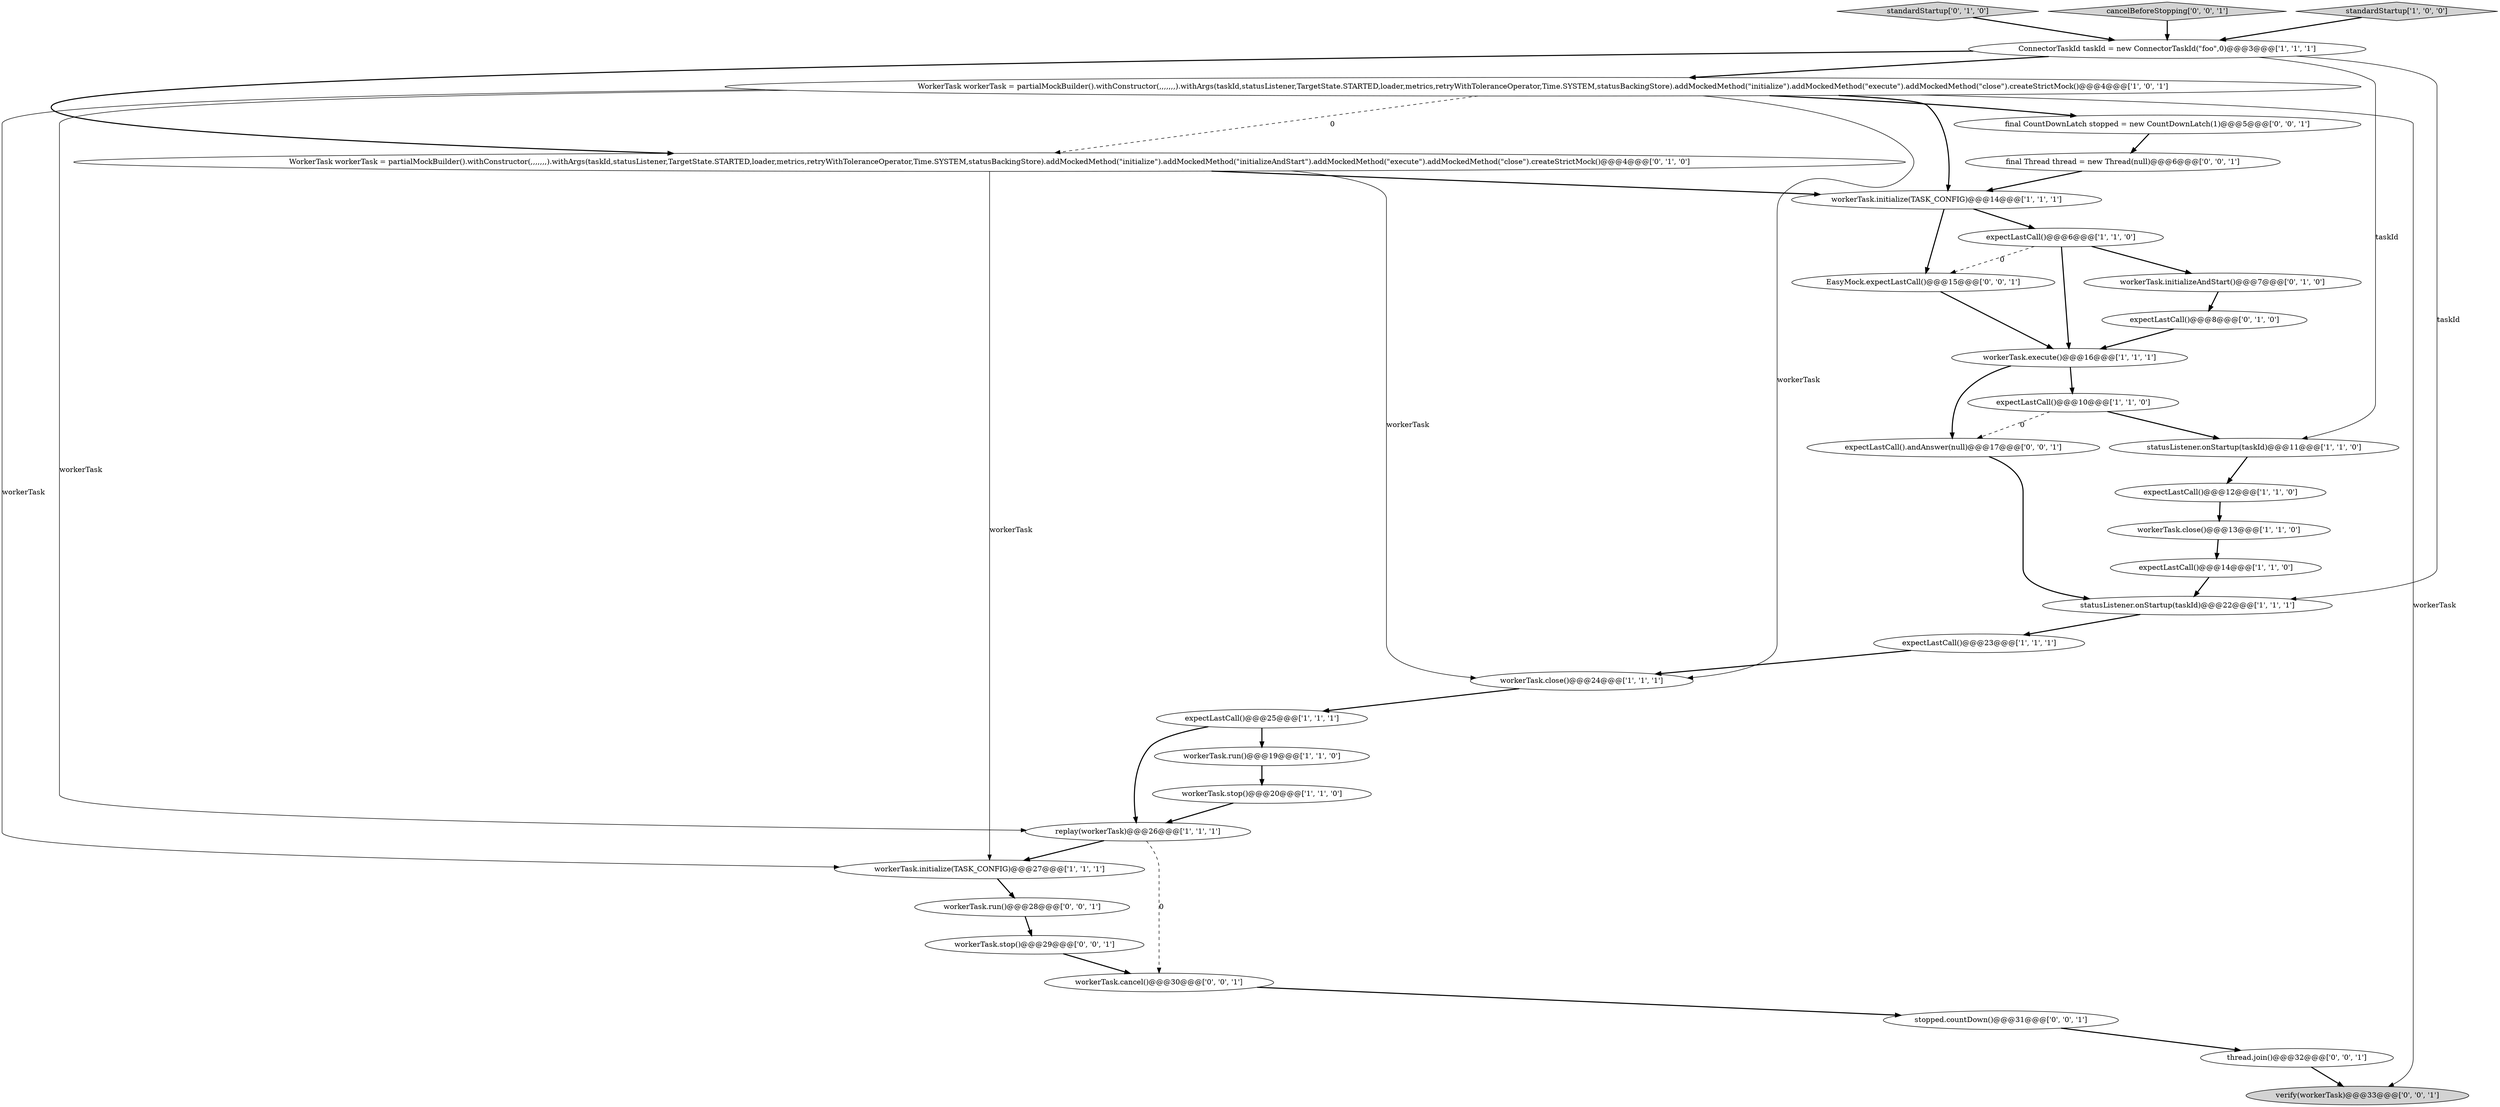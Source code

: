 digraph {
4 [style = filled, label = "expectLastCall()@@@14@@@['1', '1', '0']", fillcolor = white, shape = ellipse image = "AAA0AAABBB1BBB"];
25 [style = filled, label = "workerTask.stop()@@@29@@@['0', '0', '1']", fillcolor = white, shape = ellipse image = "AAA0AAABBB3BBB"];
22 [style = filled, label = "standardStartup['0', '1', '0']", fillcolor = lightgray, shape = diamond image = "AAA0AAABBB2BBB"];
9 [style = filled, label = "expectLastCall()@@@6@@@['1', '1', '0']", fillcolor = white, shape = ellipse image = "AAA0AAABBB1BBB"];
10 [style = filled, label = "workerTask.execute()@@@16@@@['1', '1', '1']", fillcolor = white, shape = ellipse image = "AAA0AAABBB1BBB"];
32 [style = filled, label = "verify(workerTask)@@@33@@@['0', '0', '1']", fillcolor = lightgray, shape = ellipse image = "AAA0AAABBB3BBB"];
8 [style = filled, label = "statusListener.onStartup(taskId)@@@22@@@['1', '1', '1']", fillcolor = white, shape = ellipse image = "AAA0AAABBB1BBB"];
7 [style = filled, label = "statusListener.onStartup(taskId)@@@11@@@['1', '1', '0']", fillcolor = white, shape = ellipse image = "AAA0AAABBB1BBB"];
5 [style = filled, label = "expectLastCall()@@@12@@@['1', '1', '0']", fillcolor = white, shape = ellipse image = "AAA0AAABBB1BBB"];
0 [style = filled, label = "WorkerTask workerTask = partialMockBuilder().withConstructor(,,,,,,,).withArgs(taskId,statusListener,TargetState.STARTED,loader,metrics,retryWithToleranceOperator,Time.SYSTEM,statusBackingStore).addMockedMethod(\"initialize\").addMockedMethod(\"execute\").addMockedMethod(\"close\").createStrictMock()@@@4@@@['1', '0', '1']", fillcolor = white, shape = ellipse image = "AAA0AAABBB1BBB"];
19 [style = filled, label = "expectLastCall()@@@8@@@['0', '1', '0']", fillcolor = white, shape = ellipse image = "AAA1AAABBB2BBB"];
18 [style = filled, label = "ConnectorTaskId taskId = new ConnectorTaskId(\"foo\",0)@@@3@@@['1', '1', '1']", fillcolor = white, shape = ellipse image = "AAA0AAABBB1BBB"];
30 [style = filled, label = "final CountDownLatch stopped = new CountDownLatch(1)@@@5@@@['0', '0', '1']", fillcolor = white, shape = ellipse image = "AAA0AAABBB3BBB"];
16 [style = filled, label = "expectLastCall()@@@23@@@['1', '1', '1']", fillcolor = white, shape = ellipse image = "AAA0AAABBB1BBB"];
24 [style = filled, label = "workerTask.cancel()@@@30@@@['0', '0', '1']", fillcolor = white, shape = ellipse image = "AAA0AAABBB3BBB"];
20 [style = filled, label = "WorkerTask workerTask = partialMockBuilder().withConstructor(,,,,,,,).withArgs(taskId,statusListener,TargetState.STARTED,loader,metrics,retryWithToleranceOperator,Time.SYSTEM,statusBackingStore).addMockedMethod(\"initialize\").addMockedMethod(\"initializeAndStart\").addMockedMethod(\"execute\").addMockedMethod(\"close\").createStrictMock()@@@4@@@['0', '1', '0']", fillcolor = white, shape = ellipse image = "AAA1AAABBB2BBB"];
27 [style = filled, label = "EasyMock.expectLastCall()@@@15@@@['0', '0', '1']", fillcolor = white, shape = ellipse image = "AAA0AAABBB3BBB"];
29 [style = filled, label = "cancelBeforeStopping['0', '0', '1']", fillcolor = lightgray, shape = diamond image = "AAA0AAABBB3BBB"];
1 [style = filled, label = "workerTask.initialize(TASK_CONFIG)@@@14@@@['1', '1', '1']", fillcolor = white, shape = ellipse image = "AAA0AAABBB1BBB"];
3 [style = filled, label = "expectLastCall()@@@10@@@['1', '1', '0']", fillcolor = white, shape = ellipse image = "AAA0AAABBB1BBB"];
23 [style = filled, label = "expectLastCall().andAnswer(null)@@@17@@@['0', '0', '1']", fillcolor = white, shape = ellipse image = "AAA0AAABBB3BBB"];
12 [style = filled, label = "workerTask.close()@@@24@@@['1', '1', '1']", fillcolor = white, shape = ellipse image = "AAA0AAABBB1BBB"];
11 [style = filled, label = "replay(workerTask)@@@26@@@['1', '1', '1']", fillcolor = white, shape = ellipse image = "AAA0AAABBB1BBB"];
2 [style = filled, label = "workerTask.close()@@@13@@@['1', '1', '0']", fillcolor = white, shape = ellipse image = "AAA0AAABBB1BBB"];
31 [style = filled, label = "stopped.countDown()@@@31@@@['0', '0', '1']", fillcolor = white, shape = ellipse image = "AAA0AAABBB3BBB"];
13 [style = filled, label = "workerTask.initialize(TASK_CONFIG)@@@27@@@['1', '1', '1']", fillcolor = white, shape = ellipse image = "AAA0AAABBB1BBB"];
28 [style = filled, label = "workerTask.run()@@@28@@@['0', '0', '1']", fillcolor = white, shape = ellipse image = "AAA0AAABBB3BBB"];
14 [style = filled, label = "workerTask.run()@@@19@@@['1', '1', '0']", fillcolor = white, shape = ellipse image = "AAA0AAABBB1BBB"];
26 [style = filled, label = "thread.join()@@@32@@@['0', '0', '1']", fillcolor = white, shape = ellipse image = "AAA0AAABBB3BBB"];
17 [style = filled, label = "expectLastCall()@@@25@@@['1', '1', '1']", fillcolor = white, shape = ellipse image = "AAA0AAABBB1BBB"];
15 [style = filled, label = "standardStartup['1', '0', '0']", fillcolor = lightgray, shape = diamond image = "AAA0AAABBB1BBB"];
21 [style = filled, label = "workerTask.initializeAndStart()@@@7@@@['0', '1', '0']", fillcolor = white, shape = ellipse image = "AAA1AAABBB2BBB"];
6 [style = filled, label = "workerTask.stop()@@@20@@@['1', '1', '0']", fillcolor = white, shape = ellipse image = "AAA0AAABBB1BBB"];
33 [style = filled, label = "final Thread thread = new Thread(null)@@@6@@@['0', '0', '1']", fillcolor = white, shape = ellipse image = "AAA0AAABBB3BBB"];
5->2 [style = bold, label=""];
8->16 [style = bold, label=""];
0->13 [style = solid, label="workerTask"];
19->10 [style = bold, label=""];
18->20 [style = bold, label=""];
1->9 [style = bold, label=""];
2->4 [style = bold, label=""];
10->23 [style = bold, label=""];
20->12 [style = solid, label="workerTask"];
15->18 [style = bold, label=""];
25->24 [style = bold, label=""];
6->11 [style = bold, label=""];
3->23 [style = dashed, label="0"];
0->11 [style = solid, label="workerTask"];
1->27 [style = bold, label=""];
17->14 [style = bold, label=""];
4->8 [style = bold, label=""];
13->28 [style = bold, label=""];
9->21 [style = bold, label=""];
31->26 [style = bold, label=""];
3->7 [style = bold, label=""];
0->20 [style = dashed, label="0"];
0->1 [style = bold, label=""];
20->1 [style = bold, label=""];
10->3 [style = bold, label=""];
18->7 [style = solid, label="taskId"];
16->12 [style = bold, label=""];
30->33 [style = bold, label=""];
12->17 [style = bold, label=""];
21->19 [style = bold, label=""];
24->31 [style = bold, label=""];
23->8 [style = bold, label=""];
27->10 [style = bold, label=""];
26->32 [style = bold, label=""];
18->8 [style = solid, label="taskId"];
20->13 [style = solid, label="workerTask"];
11->13 [style = bold, label=""];
22->18 [style = bold, label=""];
14->6 [style = bold, label=""];
17->11 [style = bold, label=""];
0->12 [style = solid, label="workerTask"];
7->5 [style = bold, label=""];
0->30 [style = bold, label=""];
29->18 [style = bold, label=""];
0->32 [style = solid, label="workerTask"];
28->25 [style = bold, label=""];
9->27 [style = dashed, label="0"];
11->24 [style = dashed, label="0"];
9->10 [style = bold, label=""];
18->0 [style = bold, label=""];
33->1 [style = bold, label=""];
}
